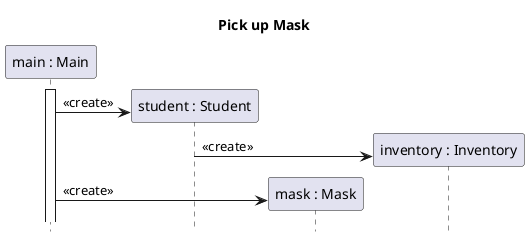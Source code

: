 @startuml student_slide_create

title Pick up Mask
hide footbox

participant "main : Main" as main
participant "student : Student" as stu
participant "mask : Mask" as mask
participant "inventory : Inventory" as inv

main++
create stu
main-> stu  : <<create>>
create inv
stu -> inv : <<create>>
create mask
main -> mask : <<create>>


@enduml
